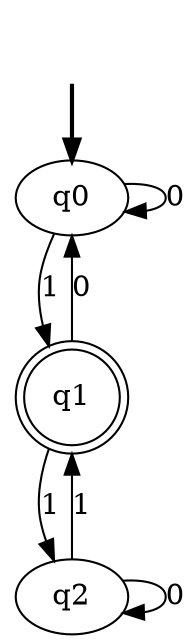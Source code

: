digraph {
	fake [style=invisible]
	q0 [root=true]
	q1 [shape=doublecircle]
	q2
	fake -> q0 [style=bold]
	q0 -> q0 [label=0]
	q0 -> q1 [label=1]
	q1 -> q0 [label=0]
	q1 -> q2 [label=1]
	q2 -> q2 [label=0]
	q2 -> q1 [label=1]
}
